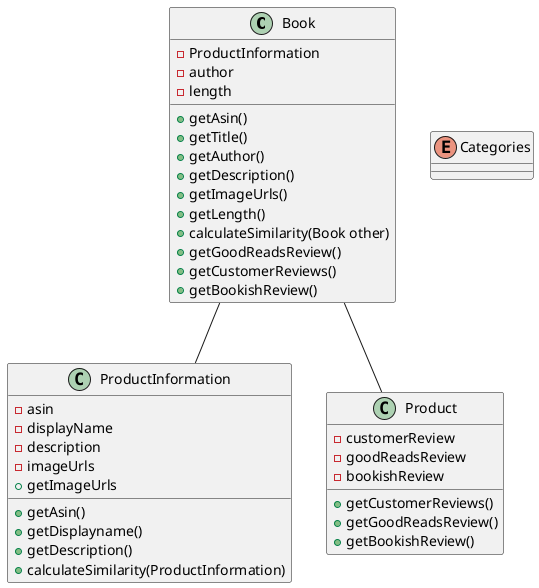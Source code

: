 @startuml
'https://plantuml.com/class-diagram

/' Fill out your book retail system design by
adding classes, relationships, and methods
'/


class Book{
-ProductInformation
-author
-length
+getAsin()
+getTitle()
+getAuthor()
+getDescription()
+getImageUrls()
+getLength()
+calculateSimilarity(Book other)
+getGoodReadsReview()
+getCustomerReviews()
+getBookishReview()
}
class ProductInformation{
-asin
-displayName
-description
-imageUrls
+getAsin()
+getDisplayname()
+getDescription()
+getImageUrls
+calculateSimilarity(ProductInformation)
}

class Product{
-customerReview
-goodReadsReview
-bookishReview
+getCustomerReviews()
+getGoodReadsReview()
+getBookishReview()
}

enum Categories {

}
Book -- ProductInformation
Book -- Product
@enduml
